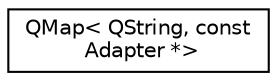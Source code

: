 digraph "类继承关系图"
{
  edge [fontname="Helvetica",fontsize="10",labelfontname="Helvetica",labelfontsize="10"];
  node [fontname="Helvetica",fontsize="10",shape=record];
  rankdir="LR";
  Node0 [label="QMap\< QString, const\l Adapter *\>",height=0.2,width=0.4,color="black", fillcolor="white", style="filled",URL="$class_q_map.html"];
}
